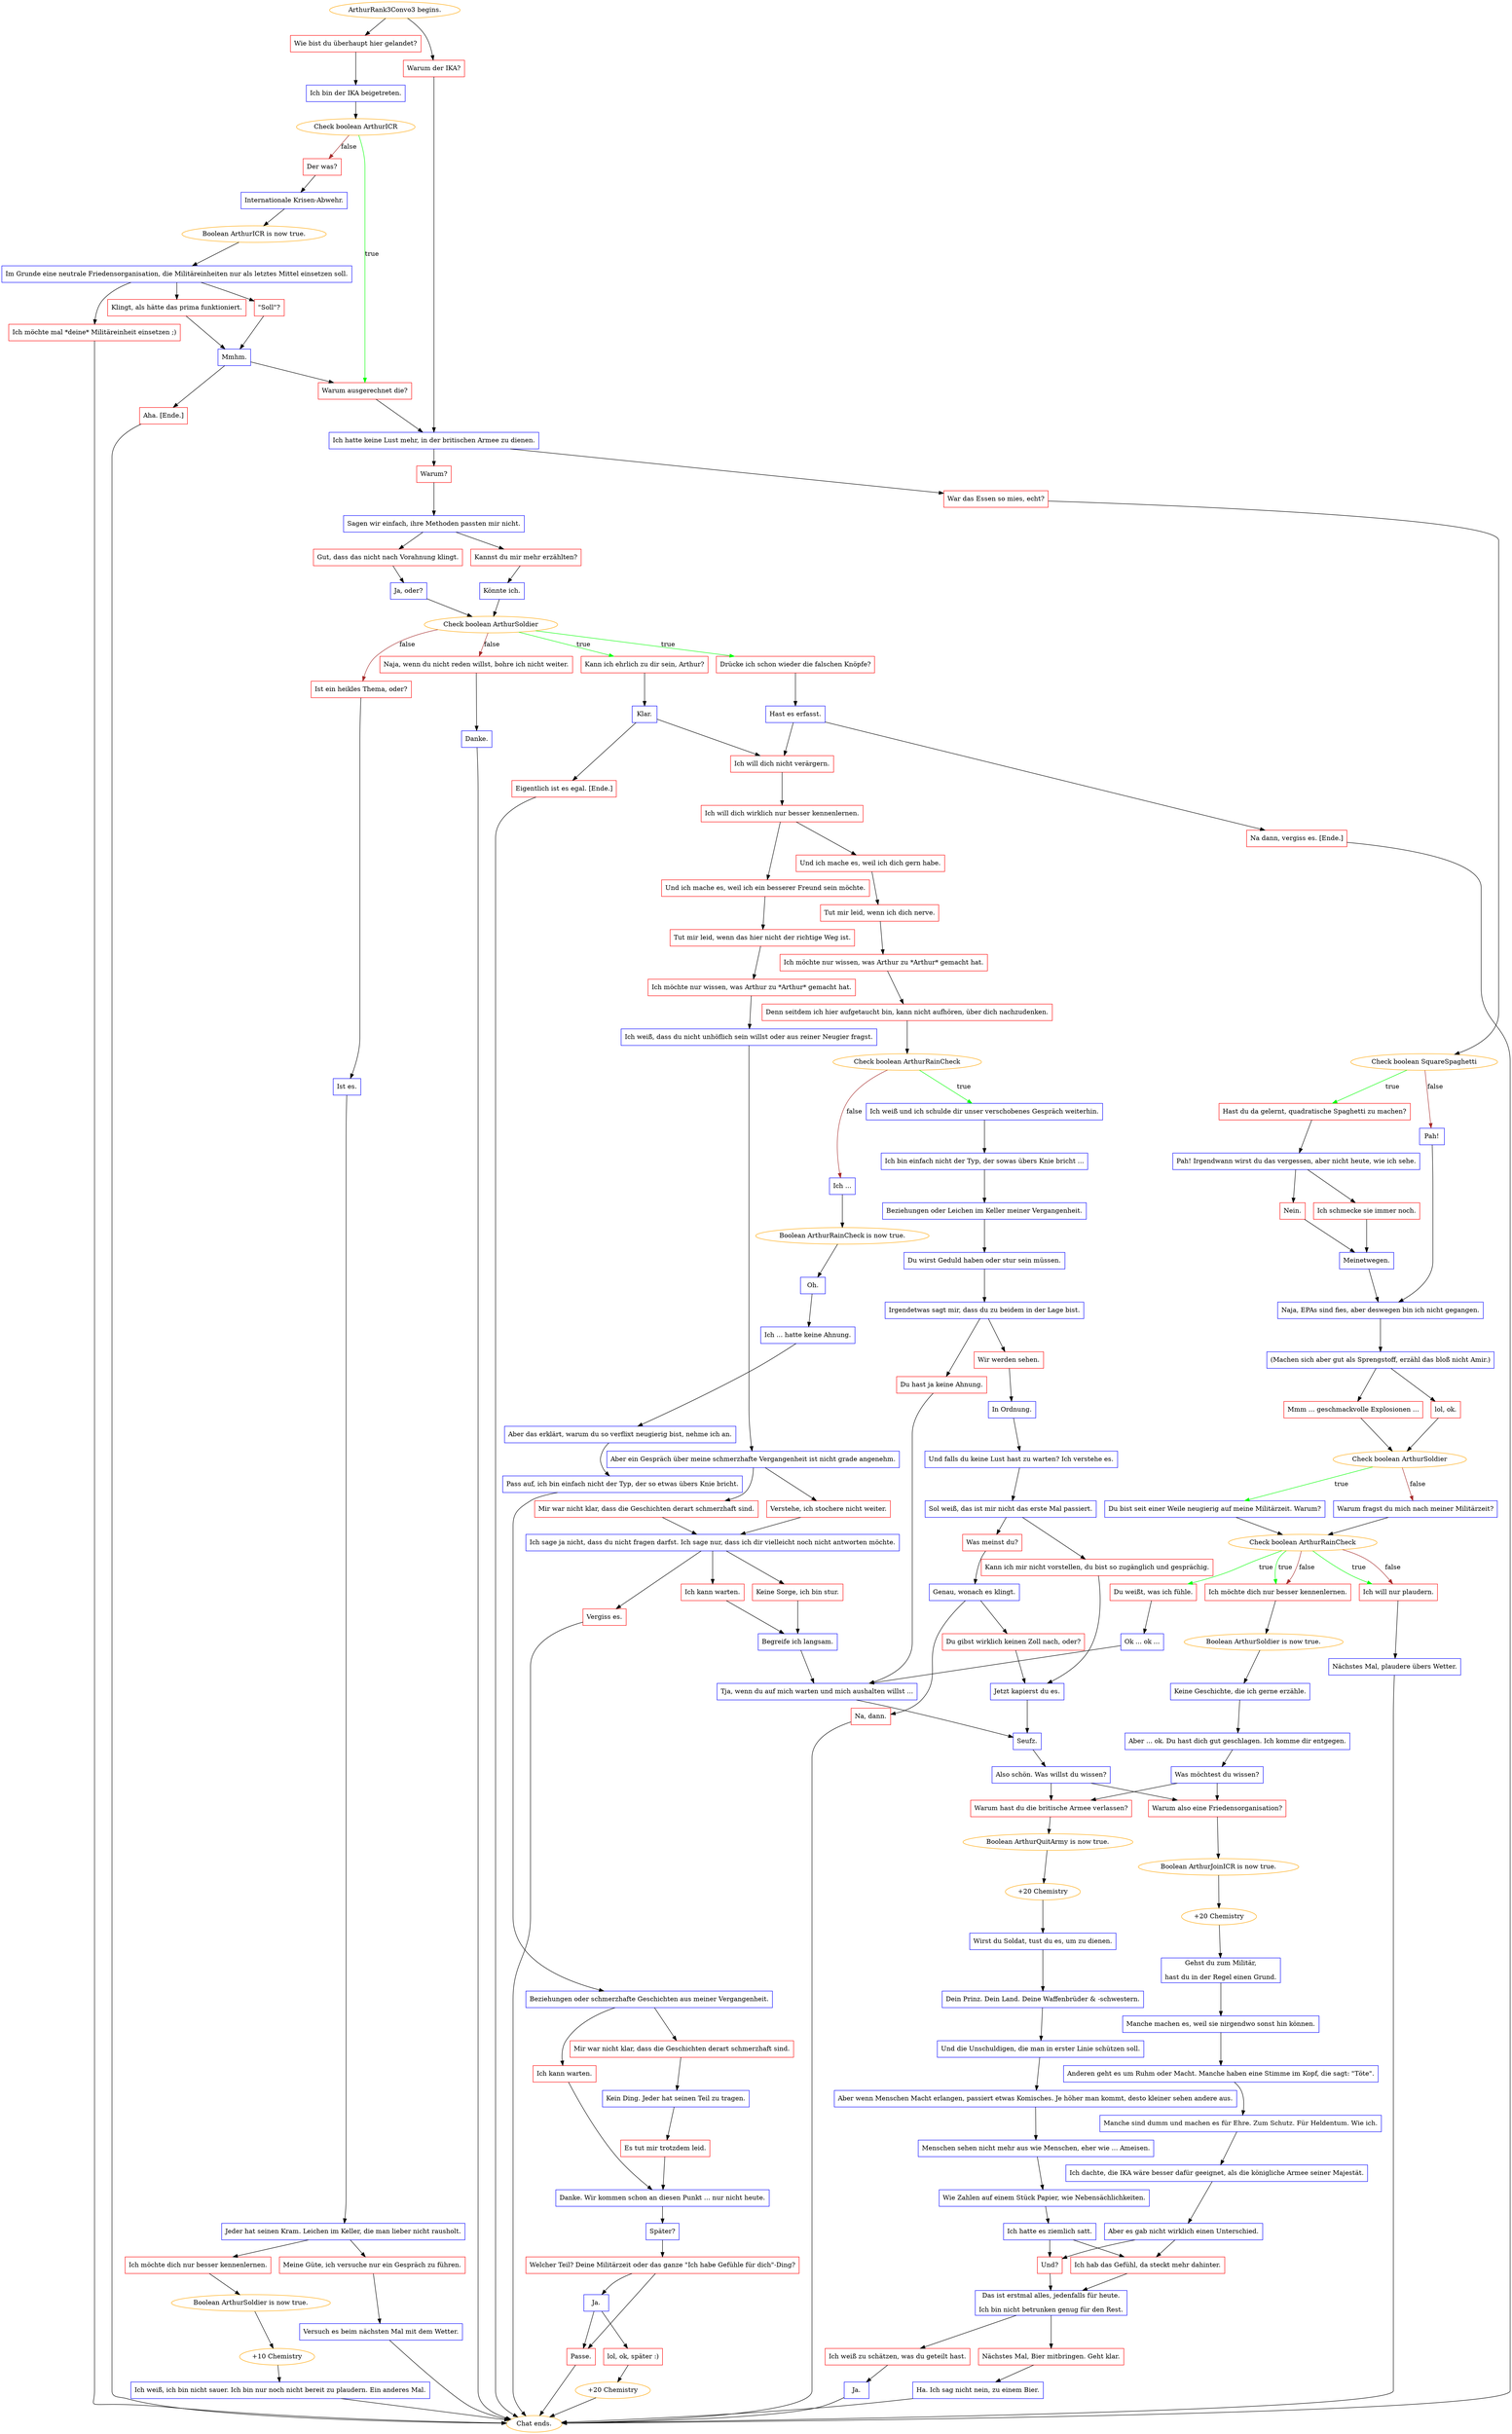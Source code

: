 digraph {
	"ArthurRank3Convo3 begins." [color=orange];
		"ArthurRank3Convo3 begins." -> j4171279491;
		"ArthurRank3Convo3 begins." -> j1671438308;
	j4171279491 [label="Wie bist du überhaupt hier gelandet?",shape=box,color=red];
		j4171279491 -> j3715723696;
	j1671438308 [label="Warum der IKA?",shape=box,color=red];
		j1671438308 -> j3863231059;
	j3715723696 [label="Ich bin der IKA beigetreten.",shape=box,color=blue];
		j3715723696 -> j700410498;
	j3863231059 [label="Ich hatte keine Lust mehr, in der britischen Armee zu dienen.",shape=box,color=blue];
		j3863231059 -> j2780059891;
		j3863231059 -> j2056669001;
	j700410498 [label="Check boolean ArthurICR",color=orange];
		j700410498 -> j286256742 [label=true,color=green];
		j700410498 -> j1070216670 [label=false,color=brown];
	j2780059891 [label="Warum?",shape=box,color=red];
		j2780059891 -> j3535840335;
	j2056669001 [label="War das Essen so mies, echt?",shape=box,color=red];
		j2056669001 -> j104787129;
	j286256742 [label="Warum ausgerechnet die?",shape=box,color=red];
		j286256742 -> j3863231059;
	j1070216670 [label="Der was?",shape=box,color=red];
		j1070216670 -> j2260901666;
	j3535840335 [label="Sagen wir einfach, ihre Methoden passten mir nicht.",shape=box,color=blue];
		j3535840335 -> j3028620545;
		j3535840335 -> j3302318961;
	j104787129 [label="Check boolean SquareSpaghetti",color=orange];
		j104787129 -> j2873344808 [label=true,color=green];
		j104787129 -> j747461058 [label=false,color=brown];
	j2260901666 [label="Internationale Krisen-Abwehr.",shape=box,color=blue];
		j2260901666 -> j2398849144;
	j3028620545 [label="Gut, dass das nicht nach Vorahnung klingt.",shape=box,color=red];
		j3028620545 -> j4288896086;
	j3302318961 [label="Kannst du mir mehr erzählten?",shape=box,color=red];
		j3302318961 -> j3603964051;
	j2873344808 [label="Hast du da gelernt, quadratische Spaghetti zu machen?",shape=box,color=red];
		j2873344808 -> j1464726304;
	j747461058 [label="Pah!",shape=box,color=blue];
		j747461058 -> j3553499565;
	j2398849144 [label="Boolean ArthurICR is now true.",color=orange];
		j2398849144 -> j1046456346;
	j4288896086 [label="Ja, oder?",shape=box,color=blue];
		j4288896086 -> j2598616613;
	j3603964051 [label="Könnte ich.",shape=box,color=blue];
		j3603964051 -> j2598616613;
	j1464726304 [label="Pah! Irgendwann wirst du das vergessen, aber nicht heute, wie ich sehe.",shape=box,color=blue];
		j1464726304 -> j2636123312;
		j1464726304 -> j1729775813;
	j3553499565 [label="Naja, EPAs sind fies, aber deswegen bin ich nicht gegangen.",shape=box,color=blue];
		j3553499565 -> j3438363265;
	j1046456346 [label="Im Grunde eine neutrale Friedensorganisation, die Militäreinheiten nur als letztes Mittel einsetzen soll.",shape=box,color=blue];
		j1046456346 -> j320801204;
		j1046456346 -> j1985713707;
		j1046456346 -> j2126341448;
	j2598616613 [label="Check boolean ArthurSoldier",color=orange];
		j2598616613 -> j2713881414 [label=true,color=green];
		j2598616613 -> j3503331132 [label=true,color=green];
		j2598616613 -> j3987226989 [label=false,color=brown];
		j2598616613 -> j462489025 [label=false,color=brown];
	j2636123312 [label="Nein.",shape=box,color=red];
		j2636123312 -> j3311248911;
	j1729775813 [label="Ich schmecke sie immer noch.",shape=box,color=red];
		j1729775813 -> j3311248911;
	j3438363265 [label="(Machen sich aber gut als Sprengstoff, erzähl das bloß nicht Amir.)",shape=box,color=blue];
		j3438363265 -> j467930307;
		j3438363265 -> j3434586291;
	j320801204 [label="\"Soll\"?",shape=box,color=red];
		j320801204 -> j492124203;
	j1985713707 [label="Klingt, als hätte das prima funktioniert.",shape=box,color=red];
		j1985713707 -> j492124203;
	j2126341448 [label="Ich möchte mal *deine* Militäreinheit einsetzen ;)",shape=box,color=red];
		j2126341448 -> "Chat ends.";
	j2713881414 [label="Kann ich ehrlich zu dir sein, Arthur?",shape=box,color=red];
		j2713881414 -> j3194622373;
	j3503331132 [label="Drücke ich schon wieder die falschen Knöpfe?",shape=box,color=red];
		j3503331132 -> j1071498060;
	j3987226989 [label="Ist ein heikles Thema, oder?",shape=box,color=red];
		j3987226989 -> j3906576671;
	j462489025 [label="Naja, wenn du nicht reden willst, bohre ich nicht weiter.",shape=box,color=red];
		j462489025 -> j2186877093;
	j3311248911 [label="Meinetwegen.",shape=box,color=blue];
		j3311248911 -> j3553499565;
	j467930307 [label="lol, ok.",shape=box,color=red];
		j467930307 -> j2458132265;
	j3434586291 [label="Mmm ... geschmackvolle Explosionen ...",shape=box,color=red];
		j3434586291 -> j2458132265;
	j492124203 [label="Mmhm.",shape=box,color=blue];
		j492124203 -> j286256742;
		j492124203 -> j2182245564;
	"Chat ends." [color=orange];
	j3194622373 [label="Klar.",shape=box,color=blue];
		j3194622373 -> j1471458411;
		j3194622373 -> j3223433665;
	j1071498060 [label="Hast es erfasst.",shape=box,color=blue];
		j1071498060 -> j1471458411;
		j1071498060 -> j2875994388;
	j3906576671 [label="Ist es.",shape=box,color=blue];
		j3906576671 -> j1297413684;
	j2186877093 [label="Danke.",shape=box,color=blue];
		j2186877093 -> "Chat ends.";
	j2458132265 [label="Check boolean ArthurSoldier",color=orange];
		j2458132265 -> j659068727 [label=true,color=green];
		j2458132265 -> j1024656344 [label=false,color=brown];
	j2182245564 [label="Aha. [Ende.]",shape=box,color=red];
		j2182245564 -> "Chat ends.";
	j1471458411 [label="Ich will dich nicht verärgern.",shape=box,color=red];
		j1471458411 -> j381497177;
	j3223433665 [label="Eigentlich ist es egal. [Ende.]",shape=box,color=red];
		j3223433665 -> "Chat ends.";
	j2875994388 [label="Na dann, vergiss es. [Ende.]",shape=box,color=red];
		j2875994388 -> "Chat ends.";
	j1297413684 [label="Jeder hat seinen Kram. Leichen im Keller, die man lieber nicht rausholt.",shape=box,color=blue];
		j1297413684 -> j3231110988;
		j1297413684 -> j1482875384;
	j659068727 [label="Du bist seit einer Weile neugierig auf meine Militärzeit. Warum?",shape=box,color=blue];
		j659068727 -> j3736719020;
	j1024656344 [label="Warum fragst du mich nach meiner Militärzeit?",shape=box,color=blue];
		j1024656344 -> j3736719020;
	j381497177 [label="Ich will dich wirklich nur besser kennenlernen.",shape=box,color=red];
		j381497177 -> j2870036677;
		j381497177 -> j2119762511;
	j3231110988 [label="Meine Güte, ich versuche nur ein Gespräch zu führen.",shape=box,color=red];
		j3231110988 -> j4171483831;
	j1482875384 [label="Ich möchte dich nur besser kennenlernen.",shape=box,color=red];
		j1482875384 -> j1862375997;
	j3736719020 [label="Check boolean ArthurRainCheck",color=orange];
		j3736719020 -> j3770554653 [label=true,color=green];
		j3736719020 -> j1283861909 [label=true,color=green];
		j3736719020 -> j1496352612 [label=true,color=green];
		j3736719020 -> j1283861909 [label=false,color=brown];
		j3736719020 -> j1496352612 [label=false,color=brown];
	j2870036677 [label="Und ich mache es, weil ich ein besserer Freund sein möchte.",shape=box,color=red];
		j2870036677 -> j75951499;
	j2119762511 [label="Und ich mache es, weil ich dich gern habe.",shape=box,color=red];
		j2119762511 -> j968911273;
	j4171483831 [label="Versuch es beim nächsten Mal mit dem Wetter.",shape=box,color=blue];
		j4171483831 -> "Chat ends.";
	j1862375997 [label="Boolean ArthurSoldier is now true.",color=orange];
		j1862375997 -> j1224385424;
	j3770554653 [label="Du weißt, was ich fühle.",shape=box,color=red];
		j3770554653 -> j974780650;
	j1283861909 [label="Ich möchte dich nur besser kennenlernen.",shape=box,color=red];
		j1283861909 -> j1579958858;
	j1496352612 [label="Ich will nur plaudern.",shape=box,color=red];
		j1496352612 -> j1407486611;
	j75951499 [label="Tut mir leid, wenn das hier nicht der richtige Weg ist.",shape=box,color=red];
		j75951499 -> j1263523560;
	j968911273 [label="Tut mir leid, wenn ich dich nerve.",shape=box,color=red];
		j968911273 -> j1123025737;
	j1224385424 [label="+10 Chemistry",color=orange];
		j1224385424 -> j2407287509;
	j974780650 [label="Ok ... ok ...",shape=box,color=blue];
		j974780650 -> j419184495;
	j1579958858 [label="Boolean ArthurSoldier is now true.",color=orange];
		j1579958858 -> j1516038724;
	j1407486611 [label="Nächstes Mal, plaudere übers Wetter.",shape=box,color=blue];
		j1407486611 -> "Chat ends.";
	j1263523560 [label="Ich möchte nur wissen, was Arthur zu *Arthur* gemacht hat.",shape=box,color=red];
		j1263523560 -> j2192612475;
	j1123025737 [label="Ich möchte nur wissen, was Arthur zu *Arthur* gemacht hat.",shape=box,color=red];
		j1123025737 -> j3260920208;
	j2407287509 [label="Ich weiß, ich bin nicht sauer. Ich bin nur noch nicht bereit zu plaudern. Ein anderes Mal.",shape=box,color=blue];
		j2407287509 -> "Chat ends.";
	j419184495 [label="Tja, wenn du auf mich warten und mich aushalten willst ...",shape=box,color=blue];
		j419184495 -> j3181145806;
	j1516038724 [label="Keine Geschichte, die ich gerne erzähle.",shape=box,color=blue];
		j1516038724 -> j1904899886;
	j2192612475 [label="Ich weiß, dass du nicht unhöflich sein willst oder aus reiner Neugier fragst.",shape=box,color=blue];
		j2192612475 -> j3602438735;
	j3260920208 [label="Denn seitdem ich hier aufgetaucht bin, kann nicht aufhören, über dich nachzudenken.",shape=box,color=red];
		j3260920208 -> j1736351653;
	j3181145806 [label="Seufz.",shape=box,color=blue];
		j3181145806 -> j2746861758;
	j1904899886 [label="Aber ... ok. Du hast dich gut geschlagen. Ich komme dir entgegen.",shape=box,color=blue];
		j1904899886 -> j3526874223;
	j3602438735 [label="Aber ein Gespräch über meine schmerzhafte Vergangenheit ist nicht grade angenehm.",shape=box,color=blue];
		j3602438735 -> j4186233229;
		j3602438735 -> j2305259744;
	j1736351653 [label="Check boolean ArthurRainCheck",color=orange];
		j1736351653 -> j3759670428 [label=true,color=green];
		j1736351653 -> j858020510 [label=false,color=brown];
	j2746861758 [label="Also schön. Was willst du wissen?",shape=box,color=blue];
		j2746861758 -> j1364497184;
		j2746861758 -> j1187141988;
	j3526874223 [label="Was möchtest du wissen?",shape=box,color=blue];
		j3526874223 -> j1364497184;
		j3526874223 -> j1187141988;
	j4186233229 [label="Verstehe, ich stochere nicht weiter.",shape=box,color=red];
		j4186233229 -> j2206527621;
	j2305259744 [label="Mir war nicht klar, dass die Geschichten derart schmerzhaft sind.",shape=box,color=red];
		j2305259744 -> j2206527621;
	j3759670428 [label="Ich weiß und ich schulde dir unser verschobenes Gespräch weiterhin.",shape=box,color=blue];
		j3759670428 -> j658258116;
	j858020510 [label="Ich ...",shape=box,color=blue];
		j858020510 -> j4261814007;
	j1364497184 [label="Warum hast du die britische Armee verlassen?",shape=box,color=red];
		j1364497184 -> j747170456;
	j1187141988 [label="Warum also eine Friedensorganisation?",shape=box,color=red];
		j1187141988 -> j2185254835;
	j2206527621 [label="Ich sage ja nicht, dass du nicht fragen darfst. Ich sage nur, dass ich dir vielleicht noch nicht antworten möchte.",shape=box,color=blue];
		j2206527621 -> j3171121739;
		j2206527621 -> j1514699499;
		j2206527621 -> j244618637;
	j658258116 [label="Ich bin einfach nicht der Typ, der sowas übers Knie bricht ...",shape=box,color=blue];
		j658258116 -> j3170392674;
	j4261814007 [label="Boolean ArthurRainCheck is now true.",color=orange];
		j4261814007 -> j3795491592;
	j747170456 [label="Boolean ArthurQuitArmy is now true.",color=orange];
		j747170456 -> j1421834014;
	j2185254835 [label="Boolean ArthurJoinICR is now true.",color=orange];
		j2185254835 -> j1865780312;
	j3171121739 [label="Ich kann warten.",shape=box,color=red];
		j3171121739 -> j1987121891;
	j1514699499 [label="Keine Sorge, ich bin stur.",shape=box,color=red];
		j1514699499 -> j1987121891;
	j244618637 [label="Vergiss es.",shape=box,color=red];
		j244618637 -> "Chat ends.";
	j3170392674 [label="Beziehungen oder Leichen im Keller meiner Vergangenheit.",shape=box,color=blue];
		j3170392674 -> j589150126;
	j3795491592 [label="Oh.",shape=box,color=blue];
		j3795491592 -> j180245636;
	j1421834014 [label="+20 Chemistry",color=orange];
		j1421834014 -> j2756266267;
	j1865780312 [label="+20 Chemistry",color=orange];
		j1865780312 -> j1550983613;
	j1987121891 [label="Begreife ich langsam.",shape=box,color=blue];
		j1987121891 -> j419184495;
	j589150126 [label="Du wirst Geduld haben oder stur sein müssen.",shape=box,color=blue];
		j589150126 -> j4109582124;
	j180245636 [label="Ich ... hatte keine Ahnung.",shape=box,color=blue];
		j180245636 -> j235748996;
	j2756266267 [label="Wirst du Soldat, tust du es, um zu dienen.",shape=box,color=blue];
		j2756266267 -> j3749780574;
	j1550983613 [label="Gehst du zum Militär,
hast du in der Regel einen Grund.",shape=box,color=blue];
		j1550983613 -> j1949783275;
	j4109582124 [label="Irgendetwas sagt mir, dass du zu beidem in der Lage bist.",shape=box,color=blue];
		j4109582124 -> j3349498604;
		j4109582124 -> j4063380515;
	j235748996 [label="Aber das erklärt, warum du so verflixt neugierig bist, nehme ich an.",shape=box,color=blue];
		j235748996 -> j1787184316;
	j3749780574 [label="Dein Prinz. Dein Land. Deine Waffenbrüder & -schwestern.",shape=box,color=blue];
		j3749780574 -> j2286980963;
	j1949783275 [label="Manche machen es, weil sie nirgendwo sonst hin können.",shape=box,color=blue];
		j1949783275 -> j2734992683;
	j3349498604 [label="Wir werden sehen.",shape=box,color=red];
		j3349498604 -> j1501026112;
	j4063380515 [label="Du hast ja keine Ahnung.",shape=box,color=red];
		j4063380515 -> j419184495;
	j1787184316 [label="Pass auf, ich bin einfach nicht der Typ, der so etwas übers Knie bricht.",shape=box,color=blue];
		j1787184316 -> j3144341579;
	j2286980963 [label="Und die Unschuldigen, die man in erster Linie schützen soll.",shape=box,color=blue];
		j2286980963 -> j4254726418;
	j2734992683 [label="Anderen geht es um Ruhm oder Macht. Manche haben eine Stimme im Kopf, die sagt: \"Töte\".",shape=box,color=blue];
		j2734992683 -> j56046358;
	j1501026112 [label="In Ordnung.",shape=box,color=blue];
		j1501026112 -> j1012512771;
	j3144341579 [label="Beziehungen oder schmerzhafte Geschichten aus meiner Vergangenheit.",shape=box,color=blue];
		j3144341579 -> j3056302256;
		j3144341579 -> j1946205909;
	j4254726418 [label="Aber wenn Menschen Macht erlangen, passiert etwas Komisches. Je höher man kommt, desto kleiner sehen andere aus.",shape=box,color=blue];
		j4254726418 -> j3489295582;
	j56046358 [label="Manche sind dumm und machen es für Ehre. Zum Schutz. Für Heldentum. Wie ich.",shape=box,color=blue];
		j56046358 -> j992283444;
	j1012512771 [label="Und falls du keine Lust hast zu warten? Ich verstehe es.",shape=box,color=blue];
		j1012512771 -> j487185058;
	j3056302256 [label="Mir war nicht klar, dass die Geschichten derart schmerzhaft sind.",shape=box,color=red];
		j3056302256 -> j2700646807;
	j1946205909 [label="Ich kann warten.",shape=box,color=red];
		j1946205909 -> j3843184367;
	j3489295582 [label="Menschen sehen nicht mehr aus wie Menschen, eher wie ... Ameisen.",shape=box,color=blue];
		j3489295582 -> j518073145;
	j992283444 [label="Ich dachte, die IKA wäre besser dafür geeignet, als die königliche Armee seiner Majestät.",shape=box,color=blue];
		j992283444 -> j4268182458;
	j487185058 [label="Sol weiß, das ist mir nicht das erste Mal passiert.",shape=box,color=blue];
		j487185058 -> j768431141;
		j487185058 -> j3093335537;
	j2700646807 [label="Kein Ding. Jeder hat seinen Teil zu tragen.",shape=box,color=blue];
		j2700646807 -> j1951245432;
	j3843184367 [label="Danke. Wir kommen schon an diesen Punkt ... nur nicht heute.",shape=box,color=blue];
		j3843184367 -> j2850888232;
	j518073145 [label="Wie Zahlen auf einem Stück Papier, wie Nebensächlichkeiten.",shape=box,color=blue];
		j518073145 -> j2659443658;
	j4268182458 [label="Aber es gab nicht wirklich einen Unterschied.",shape=box,color=blue];
		j4268182458 -> j1894718139;
		j4268182458 -> j813598565;
	j768431141 [label="Was meinst du?",shape=box,color=red];
		j768431141 -> j251073345;
	j3093335537 [label="Kann ich mir nicht vorstellen, du bist so zugänglich und gesprächig.",shape=box,color=red];
		j3093335537 -> j617311357;
	j1951245432 [label="Es tut mir trotzdem leid.",shape=box,color=red];
		j1951245432 -> j3843184367;
	j2850888232 [label="Später?",shape=box,color=blue];
		j2850888232 -> j4115912788;
	j2659443658 [label="Ich hatte es ziemlich satt.",shape=box,color=blue];
		j2659443658 -> j813598565;
		j2659443658 -> j1894718139;
	j1894718139 [label="Und?",shape=box,color=red];
		j1894718139 -> j3239025394;
	j813598565 [label="Ich hab das Gefühl, da steckt mehr dahinter.",shape=box,color=red];
		j813598565 -> j3239025394;
	j251073345 [label="Genau, wonach es klingt.",shape=box,color=blue];
		j251073345 -> j1298629338;
		j251073345 -> j2208825559;
	j617311357 [label="Jetzt kapierst du es.",shape=box,color=blue];
		j617311357 -> j3181145806;
	j4115912788 [label="Welcher Teil? Deine Militärzeit oder das ganze \"Ich habe Gefühle für dich\"-Ding?",shape=box,color=red];
		j4115912788 -> j878078536;
		j4115912788 -> j1422505451;
	j3239025394 [label="Das ist erstmal alles, jedenfalls für heute.
Ich bin nicht betrunken genug für den Rest.",shape=box,color=blue];
		j3239025394 -> j372366023;
		j3239025394 -> j2273080718;
	j1298629338 [label="Na, dann.",shape=box,color=red];
		j1298629338 -> "Chat ends.";
	j2208825559 [label="Du gibst wirklich keinen Zoll nach, oder?",shape=box,color=red];
		j2208825559 -> j617311357;
	j878078536 [label="Ja.",shape=box,color=blue];
		j878078536 -> j2283878700;
		j878078536 -> j1422505451;
	j1422505451 [label="Passe.",shape=box,color=red];
		j1422505451 -> "Chat ends.";
	j372366023 [label="Ich weiß zu schätzen, was du geteilt hast.",shape=box,color=red];
		j372366023 -> j55266119;
	j2273080718 [label="Nächstes Mal, Bier mitbringen. Geht klar.",shape=box,color=red];
		j2273080718 -> j341382126;
	j2283878700 [label="lol, ok, später :)",shape=box,color=red];
		j2283878700 -> j367054140;
	j55266119 [label="Ja.",shape=box,color=blue];
		j55266119 -> "Chat ends.";
	j341382126 [label="Ha. Ich sag nicht nein, zu einem Bier.",shape=box,color=blue];
		j341382126 -> "Chat ends.";
	j367054140 [label="+20 Chemistry",color=orange];
		j367054140 -> "Chat ends.";
}